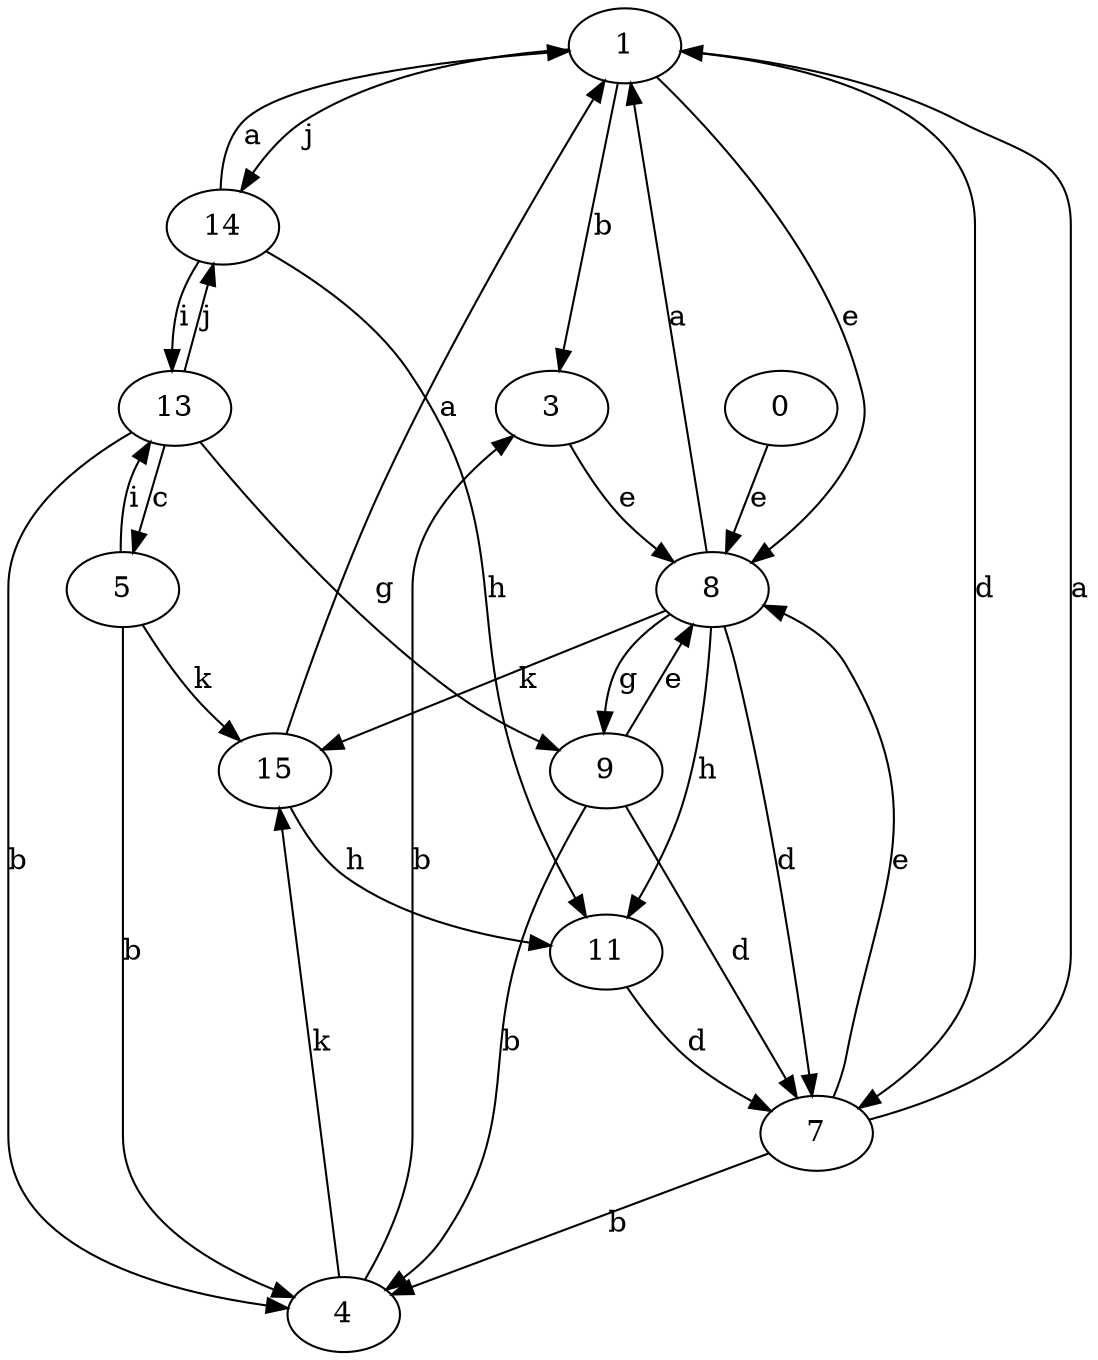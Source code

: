 strict digraph  {
1;
3;
4;
5;
7;
0;
8;
9;
11;
13;
14;
15;
1 -> 3  [label=b];
1 -> 7  [label=d];
1 -> 8  [label=e];
1 -> 14  [label=j];
3 -> 8  [label=e];
4 -> 3  [label=b];
4 -> 15  [label=k];
5 -> 4  [label=b];
5 -> 13  [label=i];
5 -> 15  [label=k];
7 -> 1  [label=a];
7 -> 4  [label=b];
7 -> 8  [label=e];
0 -> 8  [label=e];
8 -> 1  [label=a];
8 -> 7  [label=d];
8 -> 9  [label=g];
8 -> 11  [label=h];
8 -> 15  [label=k];
9 -> 4  [label=b];
9 -> 7  [label=d];
9 -> 8  [label=e];
11 -> 7  [label=d];
13 -> 4  [label=b];
13 -> 5  [label=c];
13 -> 9  [label=g];
13 -> 14  [label=j];
14 -> 1  [label=a];
14 -> 11  [label=h];
14 -> 13  [label=i];
15 -> 1  [label=a];
15 -> 11  [label=h];
}
